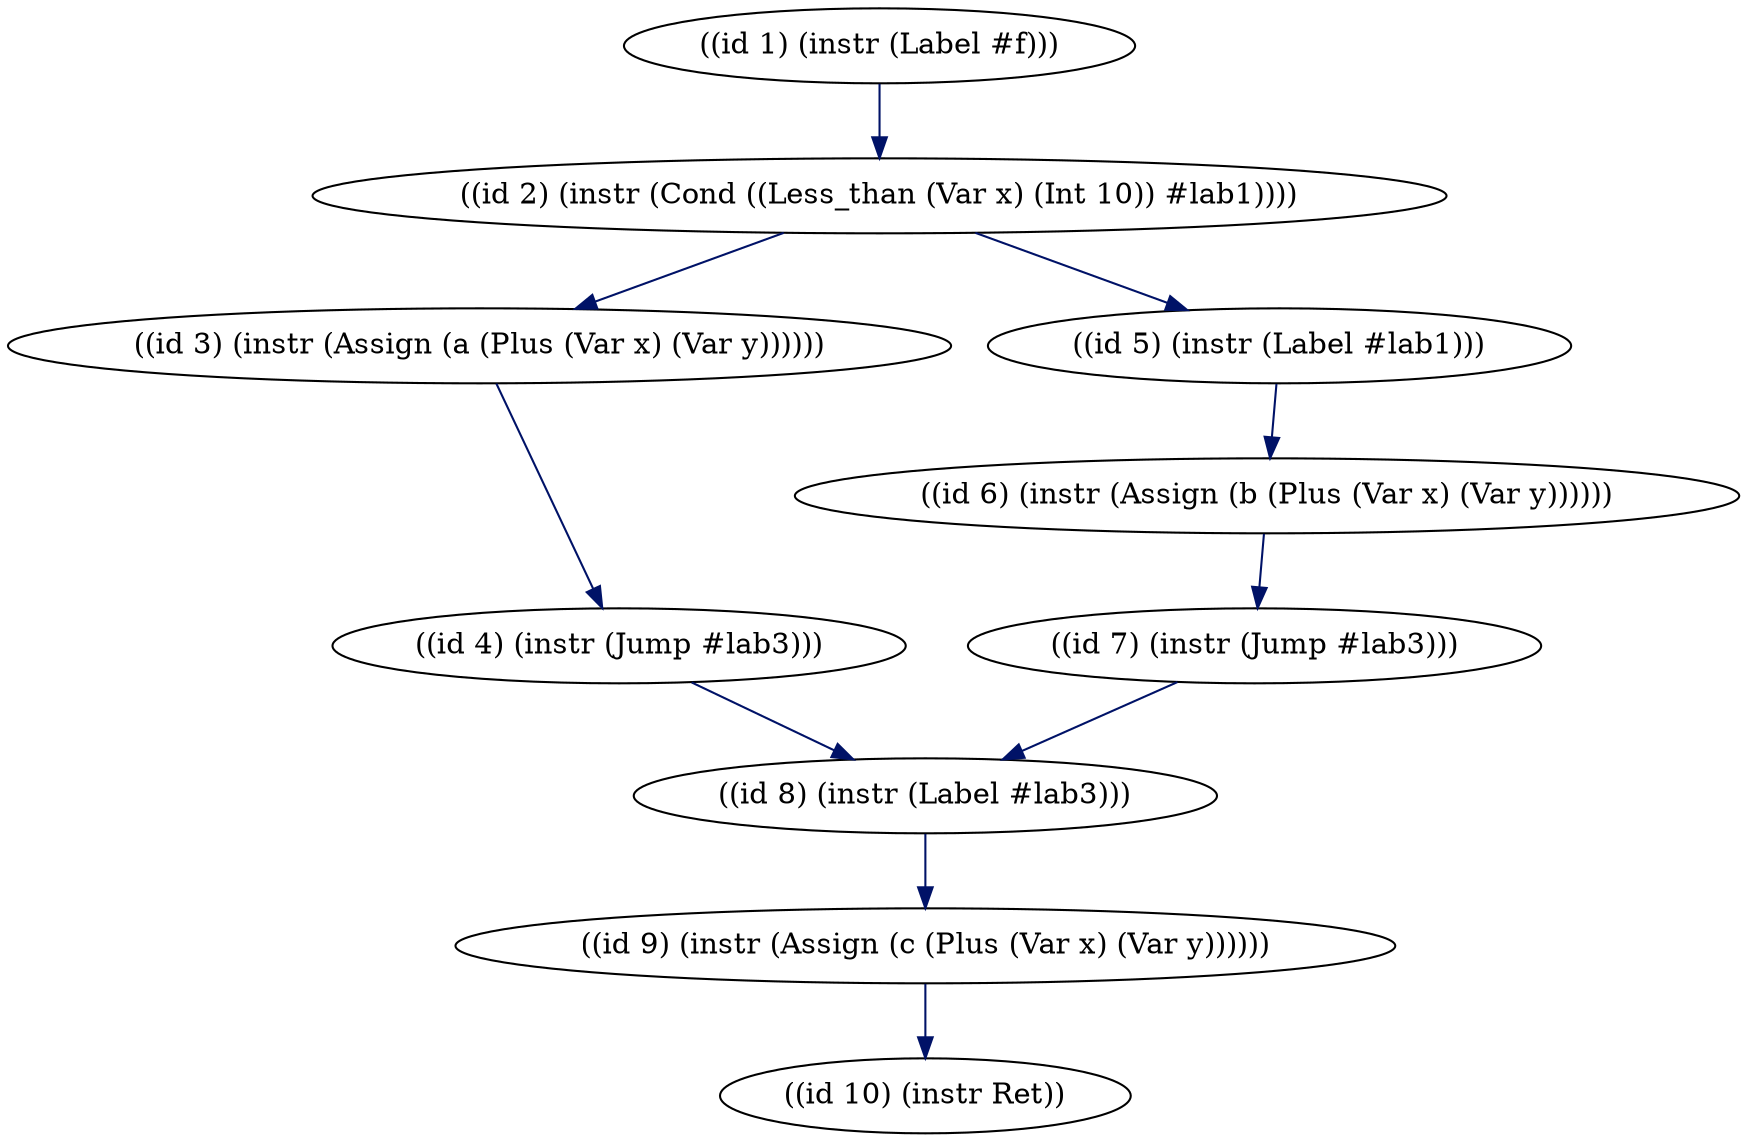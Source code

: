 digraph G {
  -2609136240614377266 [label="((id 1) (instr (Label #f)))", ];
  4005111014598772340 [label="((id 2) (instr (Cond ((Less_than (Var x) (Int 10)) #lab1))))",
                       ];
  1396078460937419741 [label="((id 3) (instr (Assign (a (Plus (Var x) (Var y))))))",
                       ];
  -1213116315786261967 [label="((id 4) (instr (Jump #lab3)))", ];
  -3822126110415902464 [label="((id 5) (instr (Label #lab1)))", ];
  2792028467992890898 [label="((id 6) (instr (Assign (b (Plus (Var x) (Var y))))))",
                       ];
  183043141791947107 [label="((id 7) (instr (Jump #lab3)))", ];
  -2426244500714651957 [label="((id 8) (instr (Label #lab3)))", ];
  4188175459428517527 [label="((id 9) (instr (Assign (c (Plus (Var x) (Var y))))))",
                       ];
  1579120067278557813 [label="((id 10) (instr Ret))", ];
  
  
  -2609136240614377266 -> 4005111014598772340 [color="#001267", ];
  4005111014598772340 -> 1396078460937419741 [color="#001267", ];
  4005111014598772340 -> -3822126110415902464 [color="#001267", ];
  1396078460937419741 -> -1213116315786261967 [color="#001267", ];
  -1213116315786261967 -> -2426244500714651957 [color="#001267", ];
  -3822126110415902464 -> 2792028467992890898 [color="#001267", ];
  2792028467992890898 -> 183043141791947107 [color="#001267", ];
  183043141791947107 -> -2426244500714651957 [color="#001267", ];
  -2426244500714651957 -> 4188175459428517527 [color="#001267", ];
  4188175459428517527 -> 1579120067278557813 [color="#001267", ];
  
  }